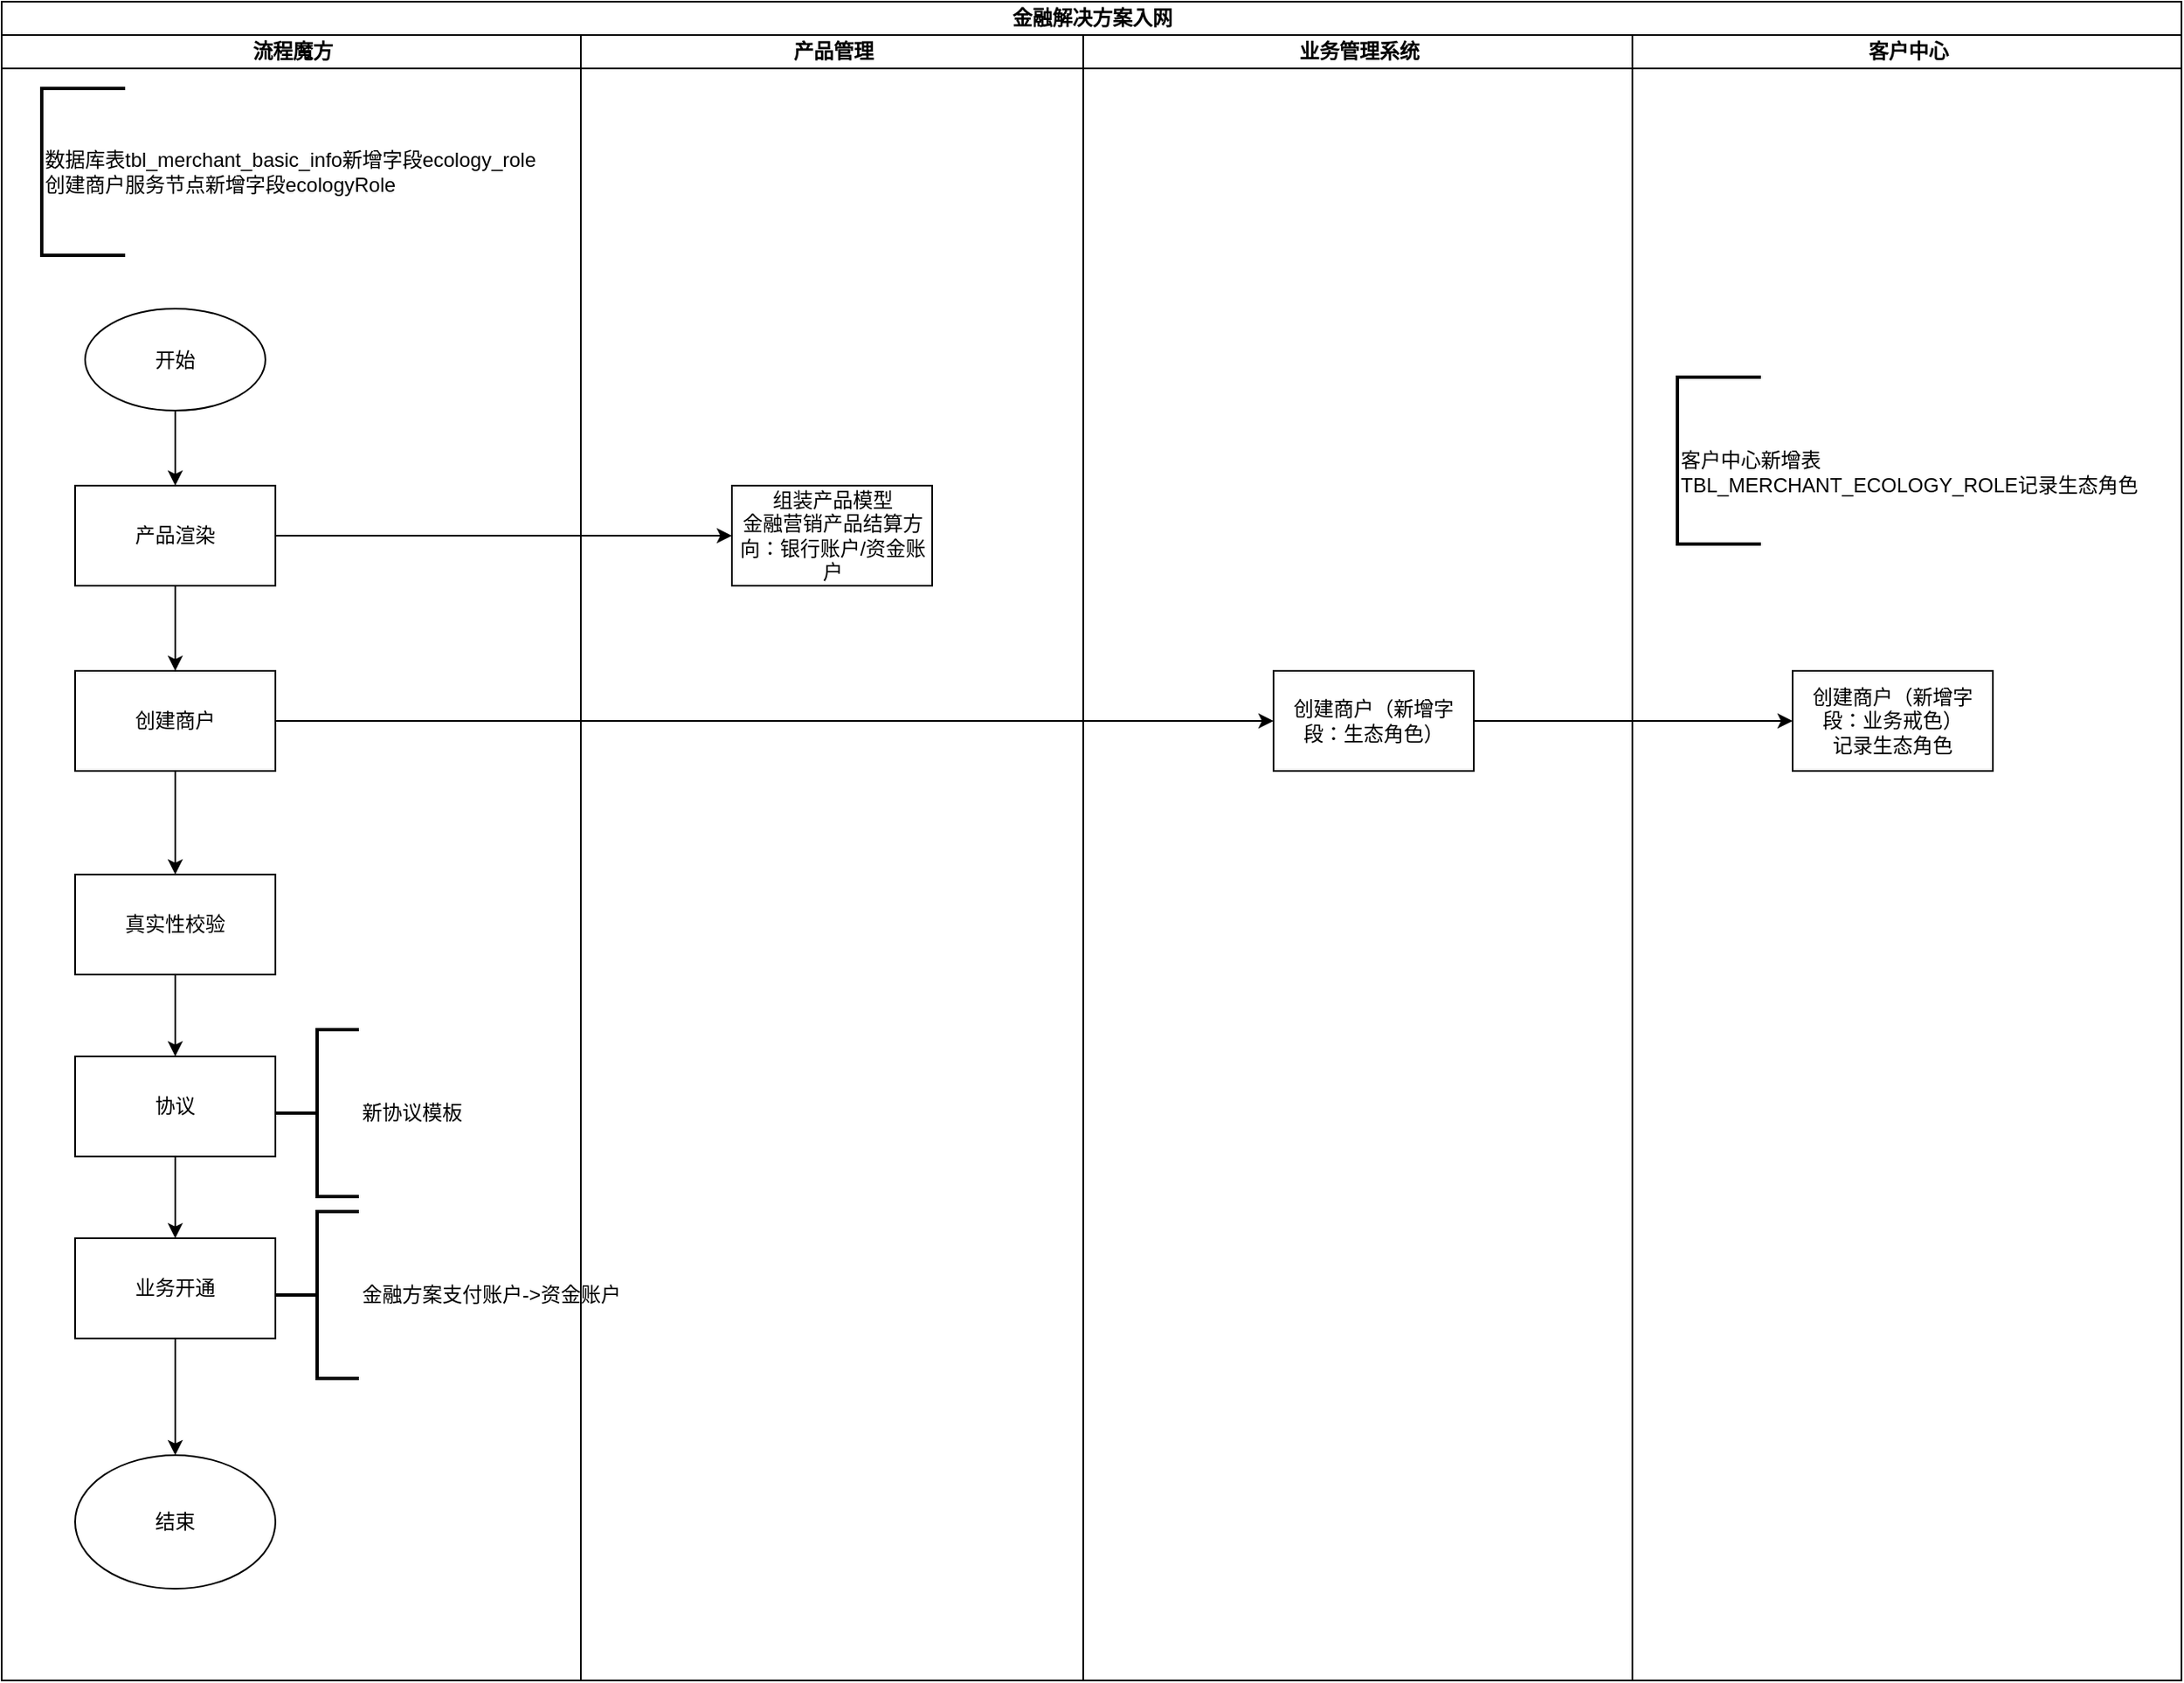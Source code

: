 <mxfile version="14.2.9" type="github" pages="2">
  <diagram name="金融方案入网" id="74e2e168-ea6b-b213-b513-2b3c1d86103e">
    <mxGraphModel dx="1351" dy="1589" grid="0" gridSize="10" guides="1" tooltips="1" connect="1" arrows="1" fold="1" page="1" pageScale="1" pageWidth="1100" pageHeight="850" background="#ffffff" math="0" shadow="0">
      <root>
        <mxCell id="0" />
        <mxCell id="1" parent="0" />
        <mxCell id="wQ7-9UR18dWv28h3Pglg-5" value="" style="edgeStyle=orthogonalEdgeStyle;rounded=0;orthogonalLoop=1;jettySize=auto;html=1;" edge="1" parent="1" source="wQ7-9UR18dWv28h3Pglg-1" target="wQ7-9UR18dWv28h3Pglg-4">
          <mxGeometry relative="1" as="geometry" />
        </mxCell>
        <mxCell id="wQ7-9UR18dWv28h3Pglg-1" value="开始" style="ellipse;whiteSpace=wrap;html=1;" vertex="1" parent="1">
          <mxGeometry x="255" y="-61" width="108" height="61" as="geometry" />
        </mxCell>
        <mxCell id="wQ7-9UR18dWv28h3Pglg-19" value="" style="edgeStyle=orthogonalEdgeStyle;rounded=0;orthogonalLoop=1;jettySize=auto;html=1;" edge="1" parent="1" source="wQ7-9UR18dWv28h3Pglg-4" target="wQ7-9UR18dWv28h3Pglg-18">
          <mxGeometry relative="1" as="geometry" />
        </mxCell>
        <mxCell id="wQ7-9UR18dWv28h3Pglg-36" value="" style="edgeStyle=orthogonalEdgeStyle;rounded=0;orthogonalLoop=1;jettySize=auto;html=1;" edge="1" parent="1" source="wQ7-9UR18dWv28h3Pglg-4" target="wQ7-9UR18dWv28h3Pglg-35">
          <mxGeometry relative="1" as="geometry">
            <Array as="points">
              <mxPoint x="509" y="75" />
              <mxPoint x="509" y="75" />
            </Array>
          </mxGeometry>
        </mxCell>
        <mxCell id="wQ7-9UR18dWv28h3Pglg-4" value="产品渲染" style="whiteSpace=wrap;html=1;" vertex="1" parent="1">
          <mxGeometry x="249" y="45" width="120" height="60" as="geometry" />
        </mxCell>
        <mxCell id="wQ7-9UR18dWv28h3Pglg-11" value="" style="edgeStyle=orthogonalEdgeStyle;rounded=0;orthogonalLoop=1;jettySize=auto;html=1;" edge="1" parent="1" source="wQ7-9UR18dWv28h3Pglg-6" target="wQ7-9UR18dWv28h3Pglg-10">
          <mxGeometry relative="1" as="geometry" />
        </mxCell>
        <mxCell id="wQ7-9UR18dWv28h3Pglg-6" value="真实性校验" style="whiteSpace=wrap;html=1;" vertex="1" parent="1">
          <mxGeometry x="249" y="278" width="120" height="60" as="geometry" />
        </mxCell>
        <mxCell id="wQ7-9UR18dWv28h3Pglg-14" value="" style="edgeStyle=orthogonalEdgeStyle;rounded=0;orthogonalLoop=1;jettySize=auto;html=1;" edge="1" parent="1" source="wQ7-9UR18dWv28h3Pglg-10" target="wQ7-9UR18dWv28h3Pglg-13">
          <mxGeometry relative="1" as="geometry" />
        </mxCell>
        <mxCell id="wQ7-9UR18dWv28h3Pglg-10" value="协议" style="whiteSpace=wrap;html=1;" vertex="1" parent="1">
          <mxGeometry x="249" y="387" width="120" height="60" as="geometry" />
        </mxCell>
        <mxCell id="wQ7-9UR18dWv28h3Pglg-12" value="新协议模板" style="strokeWidth=2;html=1;shape=mxgraph.flowchart.annotation_2;align=left;labelPosition=right;pointerEvents=1;" vertex="1" parent="1">
          <mxGeometry x="369" y="371" width="50" height="100" as="geometry" />
        </mxCell>
        <mxCell id="wQ7-9UR18dWv28h3Pglg-17" value="" style="edgeStyle=orthogonalEdgeStyle;rounded=0;orthogonalLoop=1;jettySize=auto;html=1;" edge="1" parent="1" source="wQ7-9UR18dWv28h3Pglg-13" target="wQ7-9UR18dWv28h3Pglg-16">
          <mxGeometry relative="1" as="geometry" />
        </mxCell>
        <mxCell id="wQ7-9UR18dWv28h3Pglg-13" value="业务开通" style="whiteSpace=wrap;html=1;" vertex="1" parent="1">
          <mxGeometry x="249" y="496" width="120" height="60" as="geometry" />
        </mxCell>
        <mxCell id="wQ7-9UR18dWv28h3Pglg-15" value="金融方案支付账户-&amp;gt;资金账户" style="strokeWidth=2;html=1;shape=mxgraph.flowchart.annotation_2;align=left;labelPosition=right;pointerEvents=1;" vertex="1" parent="1">
          <mxGeometry x="369" y="480" width="50" height="100" as="geometry" />
        </mxCell>
        <mxCell id="wQ7-9UR18dWv28h3Pglg-16" value="结束" style="ellipse;whiteSpace=wrap;html=1;" vertex="1" parent="1">
          <mxGeometry x="249" y="626" width="120" height="80" as="geometry" />
        </mxCell>
        <mxCell id="wQ7-9UR18dWv28h3Pglg-21" value="" style="edgeStyle=orthogonalEdgeStyle;rounded=0;orthogonalLoop=1;jettySize=auto;html=1;" edge="1" parent="1" source="wQ7-9UR18dWv28h3Pglg-18" target="wQ7-9UR18dWv28h3Pglg-6">
          <mxGeometry relative="1" as="geometry" />
        </mxCell>
        <mxCell id="wQ7-9UR18dWv28h3Pglg-46" style="edgeStyle=orthogonalEdgeStyle;rounded=0;orthogonalLoop=1;jettySize=auto;html=1;exitX=1;exitY=0.5;exitDx=0;exitDy=0;" edge="1" parent="1" source="wQ7-9UR18dWv28h3Pglg-18" target="wQ7-9UR18dWv28h3Pglg-40">
          <mxGeometry relative="1" as="geometry" />
        </mxCell>
        <mxCell id="wQ7-9UR18dWv28h3Pglg-18" value="创建商户" style="whiteSpace=wrap;html=1;" vertex="1" parent="1">
          <mxGeometry x="249" y="156" width="120" height="60" as="geometry" />
        </mxCell>
        <mxCell id="wQ7-9UR18dWv28h3Pglg-31" value="金融解决方案入网" style="swimlane;html=1;childLayout=stackLayout;resizeParent=1;resizeParentMax=0;startSize=20;" vertex="1" parent="1">
          <mxGeometry x="205" y="-245" width="1306" height="1006" as="geometry">
            <mxRectangle x="221" y="-153" width="53" height="20" as="alternateBounds" />
          </mxGeometry>
        </mxCell>
        <mxCell id="wQ7-9UR18dWv28h3Pglg-32" value="流程魔方" style="swimlane;html=1;startSize=20;" vertex="1" parent="wQ7-9UR18dWv28h3Pglg-31">
          <mxGeometry y="20" width="347" height="986" as="geometry">
            <mxRectangle y="20" width="24" height="902" as="alternateBounds" />
          </mxGeometry>
        </mxCell>
        <mxCell id="wQ7-9UR18dWv28h3Pglg-25" value="数据库表tbl_merchant_basic_info新增字段ecology_role&lt;br&gt;创建商户服务节点新增字段ecologyRole&lt;br&gt;" style="strokeWidth=2;html=1;shape=mxgraph.flowchart.annotation_1;align=left;pointerEvents=1;" vertex="1" parent="wQ7-9UR18dWv28h3Pglg-32">
          <mxGeometry x="24" y="32" width="50" height="100" as="geometry" />
        </mxCell>
        <mxCell id="wQ7-9UR18dWv28h3Pglg-33" value="产品管理" style="swimlane;html=1;startSize=20;" vertex="1" parent="wQ7-9UR18dWv28h3Pglg-31">
          <mxGeometry x="347" y="20" width="301" height="986" as="geometry" />
        </mxCell>
        <mxCell id="wQ7-9UR18dWv28h3Pglg-35" value="组装产品模型&lt;br&gt;金融营销产品结算方向：银行账户/资金账户" style="whiteSpace=wrap;html=1;" vertex="1" parent="wQ7-9UR18dWv28h3Pglg-33">
          <mxGeometry x="90.5" y="270" width="120" height="60" as="geometry" />
        </mxCell>
        <mxCell id="wQ7-9UR18dWv28h3Pglg-34" value="业务管理系统" style="swimlane;html=1;startSize=20;" vertex="1" parent="wQ7-9UR18dWv28h3Pglg-31">
          <mxGeometry x="648" y="20" width="329" height="986" as="geometry" />
        </mxCell>
        <mxCell id="wQ7-9UR18dWv28h3Pglg-40" value="创建商户（新增字段：生态角色）" style="whiteSpace=wrap;html=1;" vertex="1" parent="wQ7-9UR18dWv28h3Pglg-34">
          <mxGeometry x="114" y="381" width="120" height="60" as="geometry" />
        </mxCell>
        <mxCell id="wQ7-9UR18dWv28h3Pglg-43" value="客户中心" style="swimlane;html=1;startSize=20;" vertex="1" parent="wQ7-9UR18dWv28h3Pglg-31">
          <mxGeometry x="977" y="20" width="329" height="986" as="geometry" />
        </mxCell>
        <mxCell id="wQ7-9UR18dWv28h3Pglg-44" value="&lt;br&gt;客户中心新增表&lt;br&gt;TBL_MERCHANT_ECOLOGY_ROLE记录生态角色" style="strokeWidth=2;html=1;shape=mxgraph.flowchart.annotation_1;align=left;pointerEvents=1;" vertex="1" parent="wQ7-9UR18dWv28h3Pglg-43">
          <mxGeometry x="27" y="205" width="50" height="100" as="geometry" />
        </mxCell>
        <mxCell id="wQ7-9UR18dWv28h3Pglg-47" value="创建商户（新增字段：业务戒色）&lt;br&gt;记录生态角色" style="whiteSpace=wrap;html=1;" vertex="1" parent="wQ7-9UR18dWv28h3Pglg-43">
          <mxGeometry x="96" y="381" width="120" height="60" as="geometry" />
        </mxCell>
        <mxCell id="wQ7-9UR18dWv28h3Pglg-48" value="" style="edgeStyle=orthogonalEdgeStyle;rounded=0;orthogonalLoop=1;jettySize=auto;html=1;" edge="1" parent="wQ7-9UR18dWv28h3Pglg-31" source="wQ7-9UR18dWv28h3Pglg-40" target="wQ7-9UR18dWv28h3Pglg-47">
          <mxGeometry relative="1" as="geometry" />
        </mxCell>
      </root>
    </mxGraphModel>
  </diagram>
  <diagram id="xMQZjuHvh5yQaUtxyoXN" name="协议&amp;电子签章">
    <mxGraphModel dx="1069" dy="516" grid="0" gridSize="10" guides="1" tooltips="1" connect="1" arrows="1" fold="1" page="1" pageScale="1" pageWidth="827" pageHeight="1169" math="0" shadow="0">
      <root>
        <mxCell id="6D580EjlVo4oe9tn3Bij-0" />
        <mxCell id="6D580EjlVo4oe9tn3Bij-1" parent="6D580EjlVo4oe9tn3Bij-0" />
        <mxCell id="YNEcawaOifFSc9qhL8P--29" value="" style="rounded=1;arcSize=10;dashed=1;strokeColor=#000000;fillColor=none;gradientColor=none;dashPattern=8 3 1 3;strokeWidth=2;" parent="6D580EjlVo4oe9tn3Bij-1" vertex="1">
          <mxGeometry x="402.5" y="720" width="185" height="90" as="geometry" />
        </mxCell>
        <mxCell id="YNEcawaOifFSc9qhL8P--0" value="表单新增协议模块：&lt;br&gt;企业/个体入网单&lt;br&gt;saas入网单" style="strokeWidth=2;html=1;shape=mxgraph.flowchart.annotation_1;align=left;pointerEvents=1;" parent="6D580EjlVo4oe9tn3Bij-1" vertex="1">
          <mxGeometry x="170" y="60" width="50" height="100" as="geometry" />
        </mxCell>
        <mxCell id="YNEcawaOifFSc9qhL8P--2" value="切换流程对应服务：&lt;br&gt;企业/个体流程模型&lt;br&gt;saas流程模型" style="strokeWidth=2;html=1;shape=mxgraph.flowchart.annotation_1;align=left;pointerEvents=1;" parent="6D580EjlVo4oe9tn3Bij-1" vertex="1">
          <mxGeometry x="364" y="60" width="50" height="100" as="geometry" />
        </mxCell>
        <mxCell id="YNEcawaOifFSc9qhL8P--3" value="表单改动" style="text;html=1;align=center;verticalAlign=middle;resizable=0;points=[];autosize=1;" parent="6D580EjlVo4oe9tn3Bij-1" vertex="1">
          <mxGeometry x="165" y="20" width="60" height="20" as="geometry" />
        </mxCell>
        <mxCell id="YNEcawaOifFSc9qhL8P--4" value="流程模型改动" style="text;html=1;align=center;verticalAlign=middle;resizable=0;points=[];autosize=1;" parent="6D580EjlVo4oe9tn3Bij-1" vertex="1">
          <mxGeometry x="360" y="20" width="90" height="20" as="geometry" />
        </mxCell>
        <mxCell id="YNEcawaOifFSc9qhL8P--6" value="签章流程" style="swimlane;html=1;childLayout=stackLayout;resizeParent=1;resizeParentMax=0;startSize=20;" parent="6D580EjlVo4oe9tn3Bij-1" vertex="1">
          <mxGeometry x="165" y="250" width="640" height="830" as="geometry" />
        </mxCell>
        <mxCell id="YNEcawaOifFSc9qhL8P--7" value="流程魔方" style="swimlane;html=1;startSize=20;" parent="YNEcawaOifFSc9qhL8P--6" vertex="1">
          <mxGeometry y="20" width="220" height="810" as="geometry" />
        </mxCell>
        <mxCell id="YNEcawaOifFSc9qhL8P--10" value="提交" style="strokeWidth=2;html=1;shape=mxgraph.flowchart.start_1;whiteSpace=wrap;" parent="YNEcawaOifFSc9qhL8P--7" vertex="1">
          <mxGeometry x="60" y="40" width="100" height="60" as="geometry" />
        </mxCell>
        <mxCell id="YNEcawaOifFSc9qhL8P--8" value="业务管理系统" style="swimlane;html=1;startSize=20;" parent="YNEcawaOifFSc9qhL8P--6" vertex="1">
          <mxGeometry x="220" y="20" width="220" height="810" as="geometry" />
        </mxCell>
        <mxCell id="YNEcawaOifFSc9qhL8P--11" value="生成协议" style="whiteSpace=wrap;html=1;strokeWidth=2;" parent="YNEcawaOifFSc9qhL8P--8" vertex="1">
          <mxGeometry x="50" y="40" width="120" height="60" as="geometry" />
        </mxCell>
        <mxCell id="YNEcawaOifFSc9qhL8P--9" value="入网子系统" style="swimlane;html=1;startSize=20;" parent="YNEcawaOifFSc9qhL8P--6" vertex="1">
          <mxGeometry x="440" y="20" width="200" height="810" as="geometry" />
        </mxCell>
        <mxCell id="YNEcawaOifFSc9qhL8P--12" value="" style="edgeStyle=orthogonalEdgeStyle;rounded=0;orthogonalLoop=1;jettySize=auto;html=1;" parent="YNEcawaOifFSc9qhL8P--6" source="YNEcawaOifFSc9qhL8P--10" target="YNEcawaOifFSc9qhL8P--11" edge="1">
          <mxGeometry relative="1" as="geometry" />
        </mxCell>
        <mxCell id="YNEcawaOifFSc9qhL8P--16" value="" style="edgeStyle=orthogonalEdgeStyle;rounded=0;orthogonalLoop=1;jettySize=auto;html=1;" parent="6D580EjlVo4oe9tn3Bij-1" source="YNEcawaOifFSc9qhL8P--13" target="YNEcawaOifFSc9qhL8P--15" edge="1">
          <mxGeometry relative="1" as="geometry" />
        </mxCell>
        <mxCell id="YNEcawaOifFSc9qhL8P--13" value="发起电子签章" style="whiteSpace=wrap;html=1;strokeWidth=2;" parent="6D580EjlVo4oe9tn3Bij-1" vertex="1">
          <mxGeometry x="435" y="450" width="120" height="60" as="geometry" />
        </mxCell>
        <mxCell id="YNEcawaOifFSc9qhL8P--14" value="" style="edgeStyle=orthogonalEdgeStyle;rounded=0;orthogonalLoop=1;jettySize=auto;html=1;" parent="6D580EjlVo4oe9tn3Bij-1" source="YNEcawaOifFSc9qhL8P--11" target="YNEcawaOifFSc9qhL8P--13" edge="1">
          <mxGeometry relative="1" as="geometry" />
        </mxCell>
        <mxCell id="YNEcawaOifFSc9qhL8P--18" value="" style="edgeStyle=orthogonalEdgeStyle;rounded=0;orthogonalLoop=1;jettySize=auto;html=1;" parent="6D580EjlVo4oe9tn3Bij-1" source="YNEcawaOifFSc9qhL8P--15" target="YNEcawaOifFSc9qhL8P--17" edge="1">
          <mxGeometry relative="1" as="geometry" />
        </mxCell>
        <mxCell id="YNEcawaOifFSc9qhL8P--15" value="签章操作" style="whiteSpace=wrap;html=1;strokeWidth=2;" parent="6D580EjlVo4oe9tn3Bij-1" vertex="1">
          <mxGeometry x="635" y="450" width="120" height="60" as="geometry" />
        </mxCell>
        <mxCell id="YNEcawaOifFSc9qhL8P--20" value="" style="edgeStyle=orthogonalEdgeStyle;rounded=0;orthogonalLoop=1;jettySize=auto;html=1;" parent="6D580EjlVo4oe9tn3Bij-1" source="YNEcawaOifFSc9qhL8P--17" target="YNEcawaOifFSc9qhL8P--19" edge="1">
          <mxGeometry relative="1" as="geometry" />
        </mxCell>
        <mxCell id="YNEcawaOifFSc9qhL8P--17" value="签章完成并回调" style="whiteSpace=wrap;html=1;strokeWidth=2;" parent="6D580EjlVo4oe9tn3Bij-1" vertex="1">
          <mxGeometry x="635" y="590" width="120" height="60" as="geometry" />
        </mxCell>
        <mxCell id="YNEcawaOifFSc9qhL8P--22" value="" style="edgeStyle=orthogonalEdgeStyle;rounded=0;orthogonalLoop=1;jettySize=auto;html=1;" parent="6D580EjlVo4oe9tn3Bij-1" source="YNEcawaOifFSc9qhL8P--19" target="YNEcawaOifFSc9qhL8P--21" edge="1">
          <mxGeometry relative="1" as="geometry" />
        </mxCell>
        <mxCell id="YNEcawaOifFSc9qhL8P--19" value="接受签章回调" style="whiteSpace=wrap;html=1;strokeWidth=2;" parent="6D580EjlVo4oe9tn3Bij-1" vertex="1">
          <mxGeometry x="435" y="590" width="120" height="60" as="geometry" />
        </mxCell>
        <mxCell id="YNEcawaOifFSc9qhL8P--24" value="" style="edgeStyle=orthogonalEdgeStyle;rounded=0;orthogonalLoop=1;jettySize=auto;html=1;" parent="6D580EjlVo4oe9tn3Bij-1" source="YNEcawaOifFSc9qhL8P--21" target="YNEcawaOifFSc9qhL8P--23" edge="1">
          <mxGeometry relative="1" as="geometry" />
        </mxCell>
        <mxCell id="YNEcawaOifFSc9qhL8P--21" value="组装已签章协议信息。添加授权协议与出款说明" style="whiteSpace=wrap;html=1;strokeWidth=2;" parent="6D580EjlVo4oe9tn3Bij-1" vertex="1">
          <mxGeometry x="435" y="730" width="120" height="60" as="geometry" />
        </mxCell>
        <mxCell id="YNEcawaOifFSc9qhL8P--26" value="" style="edgeStyle=orthogonalEdgeStyle;rounded=0;orthogonalLoop=1;jettySize=auto;html=1;" parent="6D580EjlVo4oe9tn3Bij-1" source="YNEcawaOifFSc9qhL8P--23" target="YNEcawaOifFSc9qhL8P--25" edge="1">
          <mxGeometry relative="1" as="geometry" />
        </mxCell>
        <mxCell id="YNEcawaOifFSc9qhL8P--23" value="唤醒工单" style="whiteSpace=wrap;html=1;strokeWidth=2;" parent="6D580EjlVo4oe9tn3Bij-1" vertex="1">
          <mxGeometry x="435" y="870" width="120" height="60" as="geometry" />
        </mxCell>
        <mxCell id="YNEcawaOifFSc9qhL8P--28" value="" style="edgeStyle=orthogonalEdgeStyle;rounded=0;orthogonalLoop=1;jettySize=auto;html=1;" parent="6D580EjlVo4oe9tn3Bij-1" source="YNEcawaOifFSc9qhL8P--25" target="YNEcawaOifFSc9qhL8P--27" edge="1">
          <mxGeometry relative="1" as="geometry" />
        </mxCell>
        <mxCell id="YNEcawaOifFSc9qhL8P--25" value="映射已签章协议到工单" style="whiteSpace=wrap;html=1;strokeWidth=2;" parent="6D580EjlVo4oe9tn3Bij-1" vertex="1">
          <mxGeometry x="235" y="870" width="120" height="60" as="geometry" />
        </mxCell>
        <mxCell id="YNEcawaOifFSc9qhL8P--27" value="结束" style="ellipse;whiteSpace=wrap;html=1;strokeWidth=2;" parent="6D580EjlVo4oe9tn3Bij-1" vertex="1">
          <mxGeometry x="247.5" y="990" width="95" height="50" as="geometry" />
        </mxCell>
      </root>
    </mxGraphModel>
  </diagram>
</mxfile>
